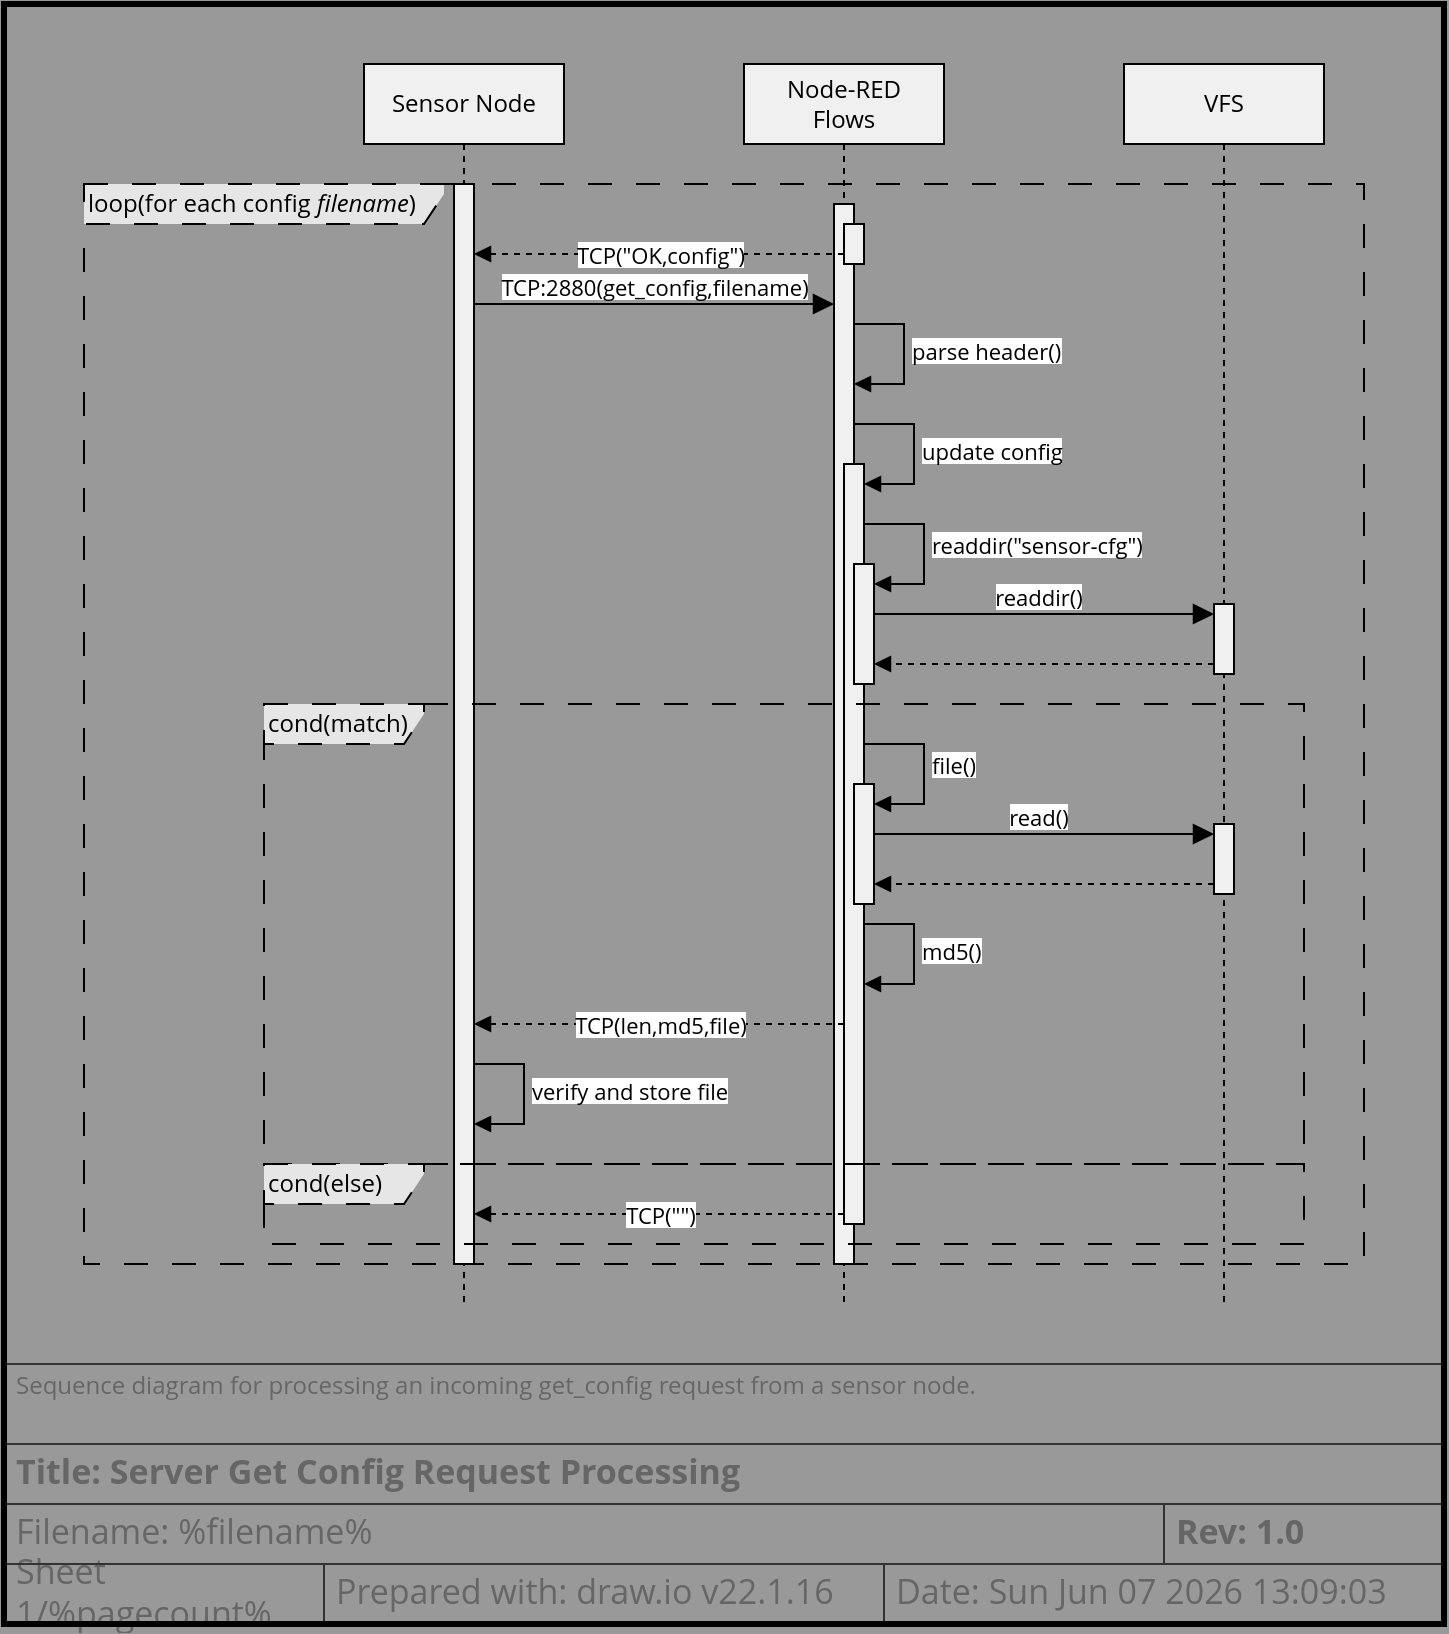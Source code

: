 <mxfile version="22.1.16" type="device">
  <diagram name="Server Get Config Request Processing" id="fo18u6Ch1KVScq3Fo-Wy">
    <mxGraphModel dx="1111" dy="1544" grid="1" gridSize="10" guides="1" tooltips="1" connect="1" arrows="1" fold="1" page="1" pageScale="1" pageWidth="800" pageHeight="350" background="#999999" math="0" shadow="0">
      <root>
        <object label="" description="Sequence diagram for processing an incoming get_config request from a sensor node." rev="1.0" id="0">
          <mxCell />
        </object>
        <object label="Title Block" id="1">
          <mxCell style="locked=1;" parent="0" />
        </object>
        <mxCell id="h7L3MlKvrl_dhOmhB3lf-10" value="Prepared with: draw.io v22.1.16" style="strokeWidth=1;shadow=0;dashed=0;align=center;html=1;shape=mxgraph.mockup.text.textBox;fontColor=#666666;align=left;fontSize=17;spacingLeft=4;spacingTop=-3;whiteSpace=wrap;strokeColor=#333333;mainText=;fillColor=none;fontFamily=Open Sans;movable=1;resizable=1;rotatable=1;deletable=1;editable=1;locked=0;connectable=1;" parent="1" vertex="1">
          <mxGeometry x="220" y="300" width="280" height="30" as="geometry" />
        </mxCell>
        <object label="&lt;div align=&quot;left&quot;&gt;Sheet %pagenumber%/%pagecount%&lt;/div&gt;" placeholders="1" id="h7L3MlKvrl_dhOmhB3lf-12">
          <mxCell style="strokeWidth=1;shadow=0;dashed=0;align=left;html=1;shape=mxgraph.mockup.text.textBox;fontColor=#666666;align=left;fontSize=17;spacingLeft=4;spacingTop=-3;whiteSpace=wrap;strokeColor=#333333;mainText=;fillColor=none;fontFamily=Open Sans;movable=1;resizable=1;rotatable=1;deletable=1;editable=1;locked=0;connectable=1;" parent="1" vertex="1">
            <mxGeometry x="60" y="300" width="160" height="30" as="geometry" />
          </mxCell>
        </object>
        <object label="Date: &lt;font style=&quot;font-size: 17px;&quot;&gt;%date{ddd mmm dd yyyy HH:MM:ss}%&lt;/font&gt;" placeholders="1" id="h7L3MlKvrl_dhOmhB3lf-13">
          <mxCell style="strokeWidth=1;shadow=0;dashed=0;align=center;html=1;shape=mxgraph.mockup.text.textBox;fontColor=#666666;align=left;fontSize=17;spacingLeft=4;spacingTop=-3;whiteSpace=wrap;strokeColor=#333333;mainText=;fillColor=none;fontFamily=Open Sans;movable=1;resizable=1;rotatable=1;deletable=1;editable=1;locked=0;connectable=1;" parent="1" vertex="1">
            <mxGeometry x="500" y="300" width="280" height="30" as="geometry" />
          </mxCell>
        </object>
        <object label="&lt;b&gt;Title: %page%&lt;/b&gt;" placeholders="1" id="h7L3MlKvrl_dhOmhB3lf-14">
          <mxCell style="strokeWidth=1;shadow=0;dashed=0;align=center;html=1;shape=mxgraph.mockup.text.textBox;fontColor=#666666;align=left;fontSize=17;spacingLeft=4;spacingTop=-3;whiteSpace=wrap;strokeColor=#333333;mainText=;fillColor=none;fontFamily=Open Sans;movable=1;resizable=1;rotatable=1;deletable=1;editable=1;locked=0;connectable=1;" parent="1" vertex="1">
            <mxGeometry x="60" y="240" width="720" height="30" as="geometry" />
          </mxCell>
        </object>
        <object label="Filename: %filename%" placeholders="1" id="h7L3MlKvrl_dhOmhB3lf-15">
          <mxCell style="strokeWidth=1;shadow=0;dashed=0;align=center;html=1;shape=mxgraph.mockup.text.textBox;fontColor=#666666;align=left;fontSize=17;spacingLeft=4;spacingTop=-3;whiteSpace=wrap;strokeColor=#333333;mainText=;fillColor=none;fontFamily=Open Sans;movable=1;resizable=1;rotatable=1;deletable=1;editable=1;locked=0;connectable=1;" parent="1" vertex="1">
            <mxGeometry x="60" y="270" width="580" height="30" as="geometry" />
          </mxCell>
        </object>
        <object label="&lt;div align=&quot;left&quot;&gt;%description%&lt;/div&gt;" placeholders="1" id="h7L3MlKvrl_dhOmhB3lf-16">
          <mxCell style="strokeWidth=1;shadow=0;dashed=0;html=1;shape=mxgraph.mockup.text.textBox;fontColor=#666666;align=left;verticalAlign=top;fontSize=12;spacingLeft=4;spacingTop=-3;whiteSpace=wrap;strokeColor=#333333;mainText=;fillColor=none;fontFamily=Open Sans;movable=1;resizable=1;rotatable=1;deletable=1;editable=1;locked=0;connectable=1;" parent="1" vertex="1">
            <mxGeometry x="60" y="200" width="720" height="40" as="geometry" />
          </mxCell>
        </object>
        <object label="&lt;b&gt;Rev: %rev%&lt;br&gt;&lt;/b&gt;" placeholders="1" id="EyKvBmyPNv_MzgSUc5b6-1">
          <mxCell style="strokeWidth=1;shadow=0;dashed=0;align=center;html=1;shape=mxgraph.mockup.text.textBox;fontColor=#666666;align=left;fontSize=17;spacingLeft=4;spacingTop=-3;whiteSpace=wrap;strokeColor=#333333;mainText=;fillColor=none;fontFamily=Open Sans;movable=1;resizable=1;rotatable=1;deletable=1;editable=1;locked=0;connectable=1;" parent="1" vertex="1">
            <mxGeometry x="640" y="270" width="140" height="30" as="geometry" />
          </mxCell>
        </object>
        <object label="Drawing Frame" id="2jkEU8j2_UPUL1MGRyPS-1">
          <mxCell style="locked=1;" parent="0" />
        </object>
        <mxCell id="2jkEU8j2_UPUL1MGRyPS-2" value="" style="rounded=0;whiteSpace=wrap;html=1;fillColor=none;strokeWidth=3;movable=1;resizable=1;rotatable=1;deletable=1;editable=1;locked=0;connectable=1;" parent="2jkEU8j2_UPUL1MGRyPS-1" vertex="1">
          <mxGeometry x="60" y="-480" width="720" height="810" as="geometry" />
        </mxCell>
        <object label="Document" id="NbdiYjX3MhI7OpqD2NvG-1">
          <mxCell parent="0" />
        </object>
        <mxCell id="76XYHuqCk6hpkV-VkHTu-1" value="loop(for each config &lt;i&gt;filename&lt;/i&gt;)" style="shape=umlFrame;whiteSpace=wrap;html=1;pointerEvents=0;fillColor=#E6E6E6;width=180;height=20;fontFamily=Open Sans;dashed=1;dashPattern=12 12;align=left;" vertex="1" parent="NbdiYjX3MhI7OpqD2NvG-1">
          <mxGeometry x="100" y="-390" width="640" height="540" as="geometry" />
        </mxCell>
        <mxCell id="wkoMTMszb8feKshPE3ry-12" value="verify and store file" style="html=1;align=left;spacingLeft=2;endArrow=block;rounded=0;edgeStyle=orthogonalEdgeStyle;curved=0;rounded=0;fontFamily=Open Sans;" parent="NbdiYjX3MhI7OpqD2NvG-1" edge="1" target="7Aj4RmTkRRsbpIWRG7jr-2">
          <mxGeometry relative="1" as="geometry">
            <mxPoint x="290" y="50" as="sourcePoint" />
            <Array as="points">
              <mxPoint x="320" y="50" />
              <mxPoint x="320" y="80" />
            </Array>
            <mxPoint x="295" y="80" as="targetPoint" />
          </mxGeometry>
        </mxCell>
        <mxCell id="Iwt6Ft-PqrTWGJXxDrMG-19" value="Sensor Node" style="shape=umlLifeline;perimeter=lifelinePerimeter;whiteSpace=wrap;html=1;container=1;dropTarget=0;collapsible=0;recursiveResize=0;outlineConnect=0;portConstraint=eastwest;newEdgeStyle={&quot;curved&quot;:0,&quot;rounded&quot;:0};fontFamily=Open Sans;fillColor=#F0F0F0;" parent="NbdiYjX3MhI7OpqD2NvG-1" vertex="1">
          <mxGeometry x="240" y="-450" width="100" height="620" as="geometry" />
        </mxCell>
        <mxCell id="7Aj4RmTkRRsbpIWRG7jr-2" value="" style="html=1;points=[[0,0,0,0,5],[0,1,0,0,-5],[1,0,0,0,5],[1,1,0,0,-5]];perimeter=orthogonalPerimeter;outlineConnect=0;targetShapes=umlLifeline;portConstraint=eastwest;newEdgeStyle={&quot;curved&quot;:0,&quot;rounded&quot;:0};fontFamily=Open Sans;fillColor=#F0F0F0;" parent="Iwt6Ft-PqrTWGJXxDrMG-19" vertex="1">
          <mxGeometry x="45" y="60" width="10" height="540" as="geometry" />
        </mxCell>
        <mxCell id="Iwt6Ft-PqrTWGJXxDrMG-20" value="Node-RED&lt;br&gt;Flows" style="shape=umlLifeline;perimeter=lifelinePerimeter;whiteSpace=wrap;html=1;container=1;dropTarget=0;collapsible=0;recursiveResize=0;outlineConnect=0;portConstraint=eastwest;newEdgeStyle={&quot;curved&quot;:0,&quot;rounded&quot;:0};fontFamily=Open Sans;fillColor=#F0F0F0;" parent="NbdiYjX3MhI7OpqD2NvG-1" vertex="1">
          <mxGeometry x="430" y="-450" width="100" height="620" as="geometry" />
        </mxCell>
        <mxCell id="7Aj4RmTkRRsbpIWRG7jr-16" value="parse header()" style="html=1;align=left;spacingLeft=2;endArrow=block;rounded=0;edgeStyle=orthogonalEdgeStyle;curved=0;rounded=0;fontFamily=Open Sans;" parent="Iwt6Ft-PqrTWGJXxDrMG-20" edge="1">
          <mxGeometry relative="1" as="geometry">
            <mxPoint x="50" y="130" as="sourcePoint" />
            <Array as="points">
              <mxPoint x="80" y="160" />
            </Array>
            <mxPoint x="55" y="160" as="targetPoint" />
          </mxGeometry>
        </mxCell>
        <mxCell id="7Aj4RmTkRRsbpIWRG7jr-3" value="" style="html=1;points=[[0,0,0,0,5],[0,1,0,0,-5],[1,0,0,0,5],[1,1,0,0,-5]];perimeter=orthogonalPerimeter;outlineConnect=0;targetShapes=umlLifeline;portConstraint=eastwest;newEdgeStyle={&quot;curved&quot;:0,&quot;rounded&quot;:0};fontFamily=Open Sans;fillColor=#F0F0F0;" parent="Iwt6Ft-PqrTWGJXxDrMG-20" vertex="1">
          <mxGeometry x="45" y="70" width="10" height="530" as="geometry" />
        </mxCell>
        <mxCell id="7Aj4RmTkRRsbpIWRG7jr-6" value="" style="html=1;points=[[0,0,0,0,5],[0,1,0,0,-5],[1,0,0,0,5],[1,1,0,0,-5]];perimeter=orthogonalPerimeter;outlineConnect=0;targetShapes=umlLifeline;portConstraint=eastwest;newEdgeStyle={&quot;curved&quot;:0,&quot;rounded&quot;:0};fillColor=#F0F0F0;fontFamily=Open Sans;" parent="Iwt6Ft-PqrTWGJXxDrMG-20" vertex="1">
          <mxGeometry x="50" y="80" width="10" height="20" as="geometry" />
        </mxCell>
        <mxCell id="7Aj4RmTkRRsbpIWRG7jr-14" value="md5()" style="html=1;align=left;spacingLeft=2;endArrow=block;rounded=0;edgeStyle=orthogonalEdgeStyle;curved=0;rounded=0;fontFamily=Open Sans;" parent="Iwt6Ft-PqrTWGJXxDrMG-20" edge="1">
          <mxGeometry relative="1" as="geometry">
            <mxPoint x="55" y="430" as="sourcePoint" />
            <Array as="points">
              <mxPoint x="85" y="460" />
            </Array>
            <mxPoint x="60" y="460" as="targetPoint" />
          </mxGeometry>
        </mxCell>
        <mxCell id="7Aj4RmTkRRsbpIWRG7jr-15" value="file()" style="html=1;align=left;spacingLeft=2;endArrow=block;rounded=0;edgeStyle=orthogonalEdgeStyle;curved=0;rounded=0;fontFamily=Open Sans;" parent="Iwt6Ft-PqrTWGJXxDrMG-20" edge="1">
          <mxGeometry x="-0.06" relative="1" as="geometry">
            <mxPoint x="60" y="340" as="sourcePoint" />
            <Array as="points">
              <mxPoint x="90" y="370" />
            </Array>
            <mxPoint x="65" y="370" as="targetPoint" />
            <mxPoint as="offset" />
          </mxGeometry>
        </mxCell>
        <mxCell id="7Aj4RmTkRRsbpIWRG7jr-17" value="" style="html=1;points=[[0,0,0,0,5],[0,1,0,0,-5],[1,0,0,0,5],[1,1,0,0,-5]];perimeter=orthogonalPerimeter;outlineConnect=0;targetShapes=umlLifeline;portConstraint=eastwest;newEdgeStyle={&quot;curved&quot;:0,&quot;rounded&quot;:0};fillColor=#F0F0F0;fontFamily=Open Sans;" parent="Iwt6Ft-PqrTWGJXxDrMG-20" vertex="1">
          <mxGeometry x="50" y="200" width="10" height="380" as="geometry" />
        </mxCell>
        <mxCell id="7Aj4RmTkRRsbpIWRG7jr-18" value="update config" style="html=1;align=left;spacingLeft=2;endArrow=block;rounded=0;edgeStyle=orthogonalEdgeStyle;curved=0;rounded=0;fontFamily=Open Sans;" parent="Iwt6Ft-PqrTWGJXxDrMG-20" target="7Aj4RmTkRRsbpIWRG7jr-17" edge="1">
          <mxGeometry x="0.012" relative="1" as="geometry">
            <mxPoint x="55" y="180" as="sourcePoint" />
            <Array as="points">
              <mxPoint x="85" y="180" />
              <mxPoint x="85" y="210" />
            </Array>
            <mxPoint as="offset" />
          </mxGeometry>
        </mxCell>
        <mxCell id="wkoMTMszb8feKshPE3ry-6" value="" style="html=1;points=[[0,0,0,0,5],[0,1,0,0,-5],[1,0,0,0,5],[1,1,0,0,-5]];perimeter=orthogonalPerimeter;outlineConnect=0;targetShapes=umlLifeline;portConstraint=eastwest;newEdgeStyle={&quot;curved&quot;:0,&quot;rounded&quot;:0};fontFamily=Open Sans;fillColor=#F0F0F0;" parent="Iwt6Ft-PqrTWGJXxDrMG-20" vertex="1">
          <mxGeometry x="55" y="360" width="10" height="60" as="geometry" />
        </mxCell>
        <mxCell id="wkoMTMszb8feKshPE3ry-7" value="readdir(&quot;sensor-cfg&quot;)" style="html=1;align=left;spacingLeft=2;endArrow=block;rounded=0;edgeStyle=orthogonalEdgeStyle;curved=0;rounded=0;fontFamily=Open Sans;" parent="Iwt6Ft-PqrTWGJXxDrMG-20" edge="1">
          <mxGeometry x="-0.06" relative="1" as="geometry">
            <mxPoint x="60" y="230" as="sourcePoint" />
            <Array as="points">
              <mxPoint x="90" y="260" />
            </Array>
            <mxPoint x="65" y="260" as="targetPoint" />
            <mxPoint as="offset" />
          </mxGeometry>
        </mxCell>
        <mxCell id="wkoMTMszb8feKshPE3ry-8" value="" style="html=1;points=[[0,0,0,0,5],[0,1,0,0,-5],[1,0,0,0,5],[1,1,0,0,-5]];perimeter=orthogonalPerimeter;outlineConnect=0;targetShapes=umlLifeline;portConstraint=eastwest;newEdgeStyle={&quot;curved&quot;:0,&quot;rounded&quot;:0};fontFamily=Open Sans;fillColor=#F0F0F0;" parent="Iwt6Ft-PqrTWGJXxDrMG-20" vertex="1">
          <mxGeometry x="55" y="250" width="10" height="60" as="geometry" />
        </mxCell>
        <mxCell id="Iwt6Ft-PqrTWGJXxDrMG-33" value="VFS" style="shape=umlLifeline;perimeter=lifelinePerimeter;whiteSpace=wrap;html=1;container=1;dropTarget=0;collapsible=0;recursiveResize=0;outlineConnect=0;portConstraint=eastwest;newEdgeStyle={&quot;curved&quot;:0,&quot;rounded&quot;:0};fontFamily=Open Sans;fillColor=#F0F0F0;" parent="NbdiYjX3MhI7OpqD2NvG-1" vertex="1">
          <mxGeometry x="620" y="-450" width="100" height="620" as="geometry" />
        </mxCell>
        <mxCell id="7Aj4RmTkRRsbpIWRG7jr-21" value="" style="html=1;points=[[0,0,0,0,5],[0,1,0,0,-5],[1,0,0,0,5],[1,1,0,0,-5]];perimeter=orthogonalPerimeter;outlineConnect=0;targetShapes=umlLifeline;portConstraint=eastwest;newEdgeStyle={&quot;curved&quot;:0,&quot;rounded&quot;:0};fontFamily=Open Sans;fillColor=#F0F0F0;" parent="Iwt6Ft-PqrTWGJXxDrMG-33" vertex="1">
          <mxGeometry x="45" y="380" width="10" height="35" as="geometry" />
        </mxCell>
        <mxCell id="wkoMTMszb8feKshPE3ry-2" value="" style="html=1;points=[[0,0,0,0,5],[0,1,0,0,-5],[1,0,0,0,5],[1,1,0,0,-5]];perimeter=orthogonalPerimeter;outlineConnect=0;targetShapes=umlLifeline;portConstraint=eastwest;newEdgeStyle={&quot;curved&quot;:0,&quot;rounded&quot;:0};fontFamily=Open Sans;fillColor=#F0F0F0;" parent="Iwt6Ft-PqrTWGJXxDrMG-33" vertex="1">
          <mxGeometry x="45" y="270" width="10" height="35" as="geometry" />
        </mxCell>
        <mxCell id="X4nFBjzq5EHVSmgv_8_O-20" value="TCP(&quot;OK,config&quot;)" style="rounded=0;orthogonalLoop=1;jettySize=auto;html=1;dashed=1;endArrow=block;endFill=1;exitX=0;exitY=1;exitDx=0;exitDy=-5;exitPerimeter=0;fontFamily=Open Sans;" parent="NbdiYjX3MhI7OpqD2NvG-1" source="7Aj4RmTkRRsbpIWRG7jr-6" target="7Aj4RmTkRRsbpIWRG7jr-2" edge="1">
          <mxGeometry relative="1" as="geometry">
            <mxPoint x="310" y="-180" as="sourcePoint" />
            <mxPoint x="125" y="-180" as="targetPoint" />
          </mxGeometry>
        </mxCell>
        <mxCell id="7Aj4RmTkRRsbpIWRG7jr-12" value="TCP:2880(get_config,filename)" style="html=1;verticalAlign=bottom;endArrow=block;endSize=8;curved=0;rounded=0;fontFamily=Open Sans;endFill=1;fontSize=11;" parent="NbdiYjX3MhI7OpqD2NvG-1" edge="1">
          <mxGeometry width="80" relative="1" as="geometry">
            <mxPoint x="295" y="-330" as="sourcePoint" />
            <mxPoint x="475" y="-330" as="targetPoint" />
          </mxGeometry>
        </mxCell>
        <mxCell id="7Aj4RmTkRRsbpIWRG7jr-19" value="TCP(&quot;&quot;)" style="rounded=0;orthogonalLoop=1;jettySize=auto;html=1;dashed=1;endArrow=block;endFill=1;exitX=0;exitY=1;exitDx=0;exitDy=-5;exitPerimeter=0;fontFamily=Open Sans;" parent="NbdiYjX3MhI7OpqD2NvG-1" source="7Aj4RmTkRRsbpIWRG7jr-17" target="7Aj4RmTkRRsbpIWRG7jr-2" edge="1">
          <mxGeometry x="0.002" relative="1" as="geometry">
            <mxPoint x="310" y="60" as="sourcePoint" />
            <mxPoint x="165" y="70" as="targetPoint" />
            <mxPoint as="offset" />
          </mxGeometry>
        </mxCell>
        <mxCell id="7Aj4RmTkRRsbpIWRG7jr-23" value="read()" style="html=1;verticalAlign=bottom;endArrow=block;endSize=8;curved=0;rounded=0;fontFamily=Open Sans;endFill=1;fontSize=11;entryX=0;entryY=0;entryDx=0;entryDy=5;entryPerimeter=0;" parent="NbdiYjX3MhI7OpqD2NvG-1" source="wkoMTMszb8feKshPE3ry-6" target="7Aj4RmTkRRsbpIWRG7jr-21" edge="1">
          <mxGeometry x="-0.035" width="80" relative="1" as="geometry">
            <mxPoint x="485" y="75" as="sourcePoint" />
            <mxPoint x="480" y="75" as="targetPoint" />
            <mxPoint as="offset" />
          </mxGeometry>
        </mxCell>
        <mxCell id="7Aj4RmTkRRsbpIWRG7jr-24" value="" style="rounded=0;orthogonalLoop=1;jettySize=auto;html=1;dashed=1;endArrow=block;endFill=1;exitX=0;exitY=1;exitDx=0;exitDy=-5;exitPerimeter=0;fontFamily=Open Sans;" parent="NbdiYjX3MhI7OpqD2NvG-1" source="7Aj4RmTkRRsbpIWRG7jr-21" target="wkoMTMszb8feKshPE3ry-6" edge="1">
          <mxGeometry relative="1" as="geometry">
            <mxPoint x="625" y="115" as="sourcePoint" />
            <mxPoint x="485" y="100" as="targetPoint" />
          </mxGeometry>
        </mxCell>
        <mxCell id="wkoMTMszb8feKshPE3ry-3" value="readdir()" style="html=1;verticalAlign=bottom;endArrow=block;endSize=8;curved=0;rounded=0;fontFamily=Open Sans;endFill=1;fontSize=11;entryX=0;entryY=0;entryDx=0;entryDy=5;entryPerimeter=0;" parent="NbdiYjX3MhI7OpqD2NvG-1" source="wkoMTMszb8feKshPE3ry-8" target="wkoMTMszb8feKshPE3ry-2" edge="1">
          <mxGeometry x="-0.035" width="80" relative="1" as="geometry">
            <mxPoint x="485" y="-215" as="sourcePoint" />
            <mxPoint x="480" y="-215" as="targetPoint" />
            <mxPoint as="offset" />
          </mxGeometry>
        </mxCell>
        <mxCell id="wkoMTMszb8feKshPE3ry-4" value="" style="rounded=0;orthogonalLoop=1;jettySize=auto;html=1;dashed=1;endArrow=block;endFill=1;exitX=0;exitY=1;exitDx=0;exitDy=-5;exitPerimeter=0;fontFamily=Open Sans;" parent="NbdiYjX3MhI7OpqD2NvG-1" source="wkoMTMszb8feKshPE3ry-2" target="wkoMTMszb8feKshPE3ry-8" edge="1">
          <mxGeometry relative="1" as="geometry">
            <mxPoint x="625" y="-175" as="sourcePoint" />
            <mxPoint x="485" y="-190" as="targetPoint" />
          </mxGeometry>
        </mxCell>
        <mxCell id="wkoMTMszb8feKshPE3ry-5" value="cond(match)" style="shape=umlFrame;whiteSpace=wrap;html=1;pointerEvents=0;fillColor=#E6E6E6;width=80;height=20;fontFamily=Open Sans;dashed=1;dashPattern=12 12;align=left;" parent="NbdiYjX3MhI7OpqD2NvG-1" vertex="1">
          <mxGeometry x="190" y="-130" width="520" height="230" as="geometry" />
        </mxCell>
        <mxCell id="wkoMTMszb8feKshPE3ry-10" value="cond(else)" style="shape=umlFrame;whiteSpace=wrap;html=1;pointerEvents=0;fillColor=#E6E6E6;width=80;height=20;fontFamily=Open Sans;dashed=1;dashPattern=12 12;align=left;" parent="NbdiYjX3MhI7OpqD2NvG-1" vertex="1">
          <mxGeometry x="190" y="100" width="520" height="40" as="geometry" />
        </mxCell>
        <mxCell id="wkoMTMszb8feKshPE3ry-11" value="TCP(len,md5,file)" style="rounded=0;orthogonalLoop=1;jettySize=auto;html=1;dashed=1;endArrow=block;endFill=1;fontFamily=Open Sans;" parent="NbdiYjX3MhI7OpqD2NvG-1" edge="1">
          <mxGeometry relative="1" as="geometry">
            <mxPoint x="480" y="30" as="sourcePoint" />
            <mxPoint x="295" y="30" as="targetPoint" />
          </mxGeometry>
        </mxCell>
      </root>
    </mxGraphModel>
  </diagram>
</mxfile>
